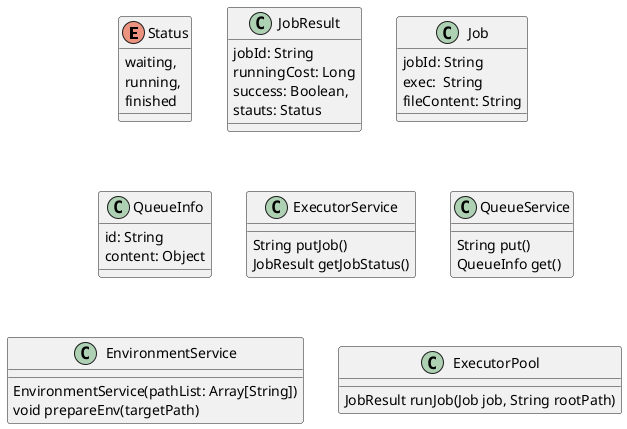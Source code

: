 'author:  minghorizon@gmail.com'
'company: xiaomi.com'
'desc:    描述类以及类之间的关系'

@startuml

'define models'

enum Status {
  waiting,
  running,
  finished
}

class JobResult {
  jobId: String
  runningCost: Long
  success: Boolean,
  stauts: Status
}

class Job {
  jobId: String
  exec:  String
  fileContent: String
}

class QueueInfo {
  id: String
  content: Object
}

'end of define models'

'define interfaces'
class ExecutorService {
  String putJob()
  JobResult getJobStatus()
}

class QueueService {
  String put()
  QueueInfo get()
}

class EnvironmentService {
  EnvironmentService(pathList: Array[String])
  void prepareEnv(targetPath)
}

class ExecutorPool {
  JobResult runJob(Job job, String rootPath)
}

'end of define interfaces'

@enduml
